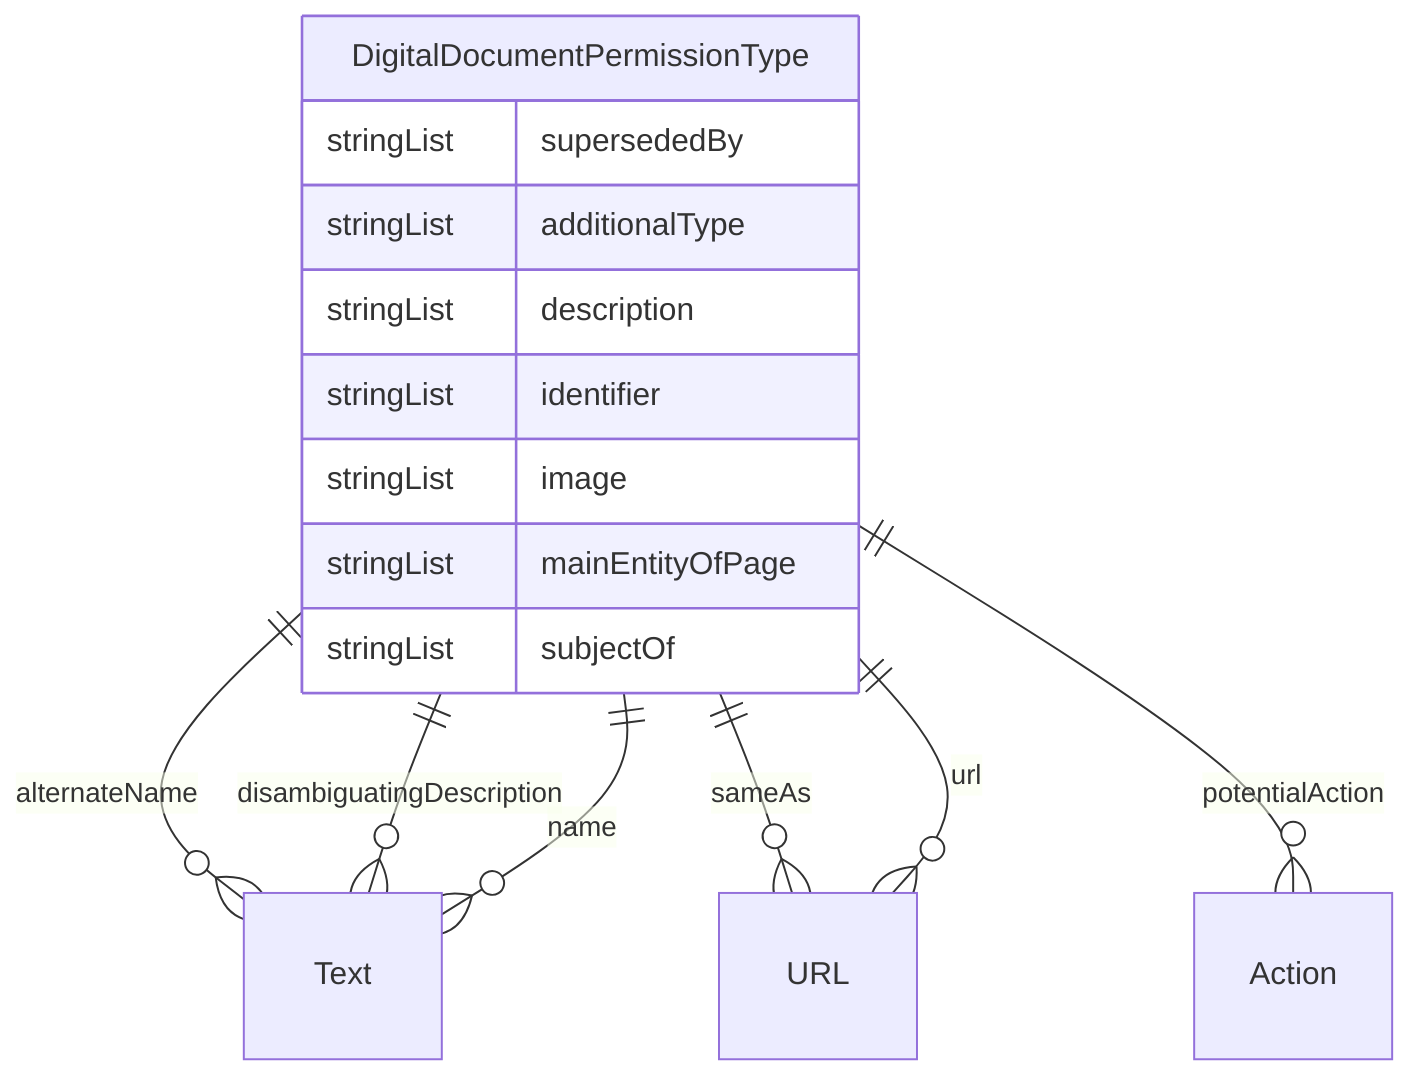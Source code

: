 erDiagram
DigitalDocumentPermissionType {
    stringList supersededBy  
    stringList additionalType  
    stringList description  
    stringList identifier  
    stringList image  
    stringList mainEntityOfPage  
    stringList subjectOf  
}

DigitalDocumentPermissionType ||--}o Text : "alternateName"
DigitalDocumentPermissionType ||--}o Text : "disambiguatingDescription"
DigitalDocumentPermissionType ||--}o Text : "name"
DigitalDocumentPermissionType ||--}o URL : "sameAs"
DigitalDocumentPermissionType ||--}o Action : "potentialAction"
DigitalDocumentPermissionType ||--}o URL : "url"